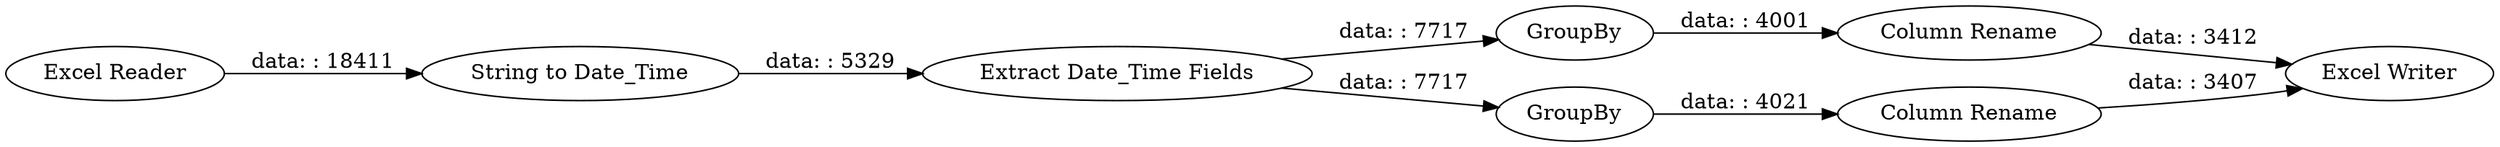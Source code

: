digraph {
	"2018051097449417823_1" [label="Excel Reader"]
	"2018051097449417823_2" [label=GroupBy]
	"2018051097449417823_7" [label="Column Rename"]
	"2018051097449417823_5" [label=GroupBy]
	"2018051097449417823_4" [label="Extract Date_Time Fields"]
	"2018051097449417823_3" [label="String to Date_Time"]
	"2018051097449417823_6" [label="Column Rename"]
	"2018051097449417823_8" [label="Excel Writer"]
	"2018051097449417823_3" -> "2018051097449417823_4" [label="data: : 5329"]
	"2018051097449417823_6" -> "2018051097449417823_8" [label="data: : 3407"]
	"2018051097449417823_2" -> "2018051097449417823_7" [label="data: : 4001"]
	"2018051097449417823_4" -> "2018051097449417823_2" [label="data: : 7717"]
	"2018051097449417823_7" -> "2018051097449417823_8" [label="data: : 3412"]
	"2018051097449417823_1" -> "2018051097449417823_3" [label="data: : 18411"]
	"2018051097449417823_5" -> "2018051097449417823_6" [label="data: : 4021"]
	"2018051097449417823_4" -> "2018051097449417823_5" [label="data: : 7717"]
	rankdir=LR
}
